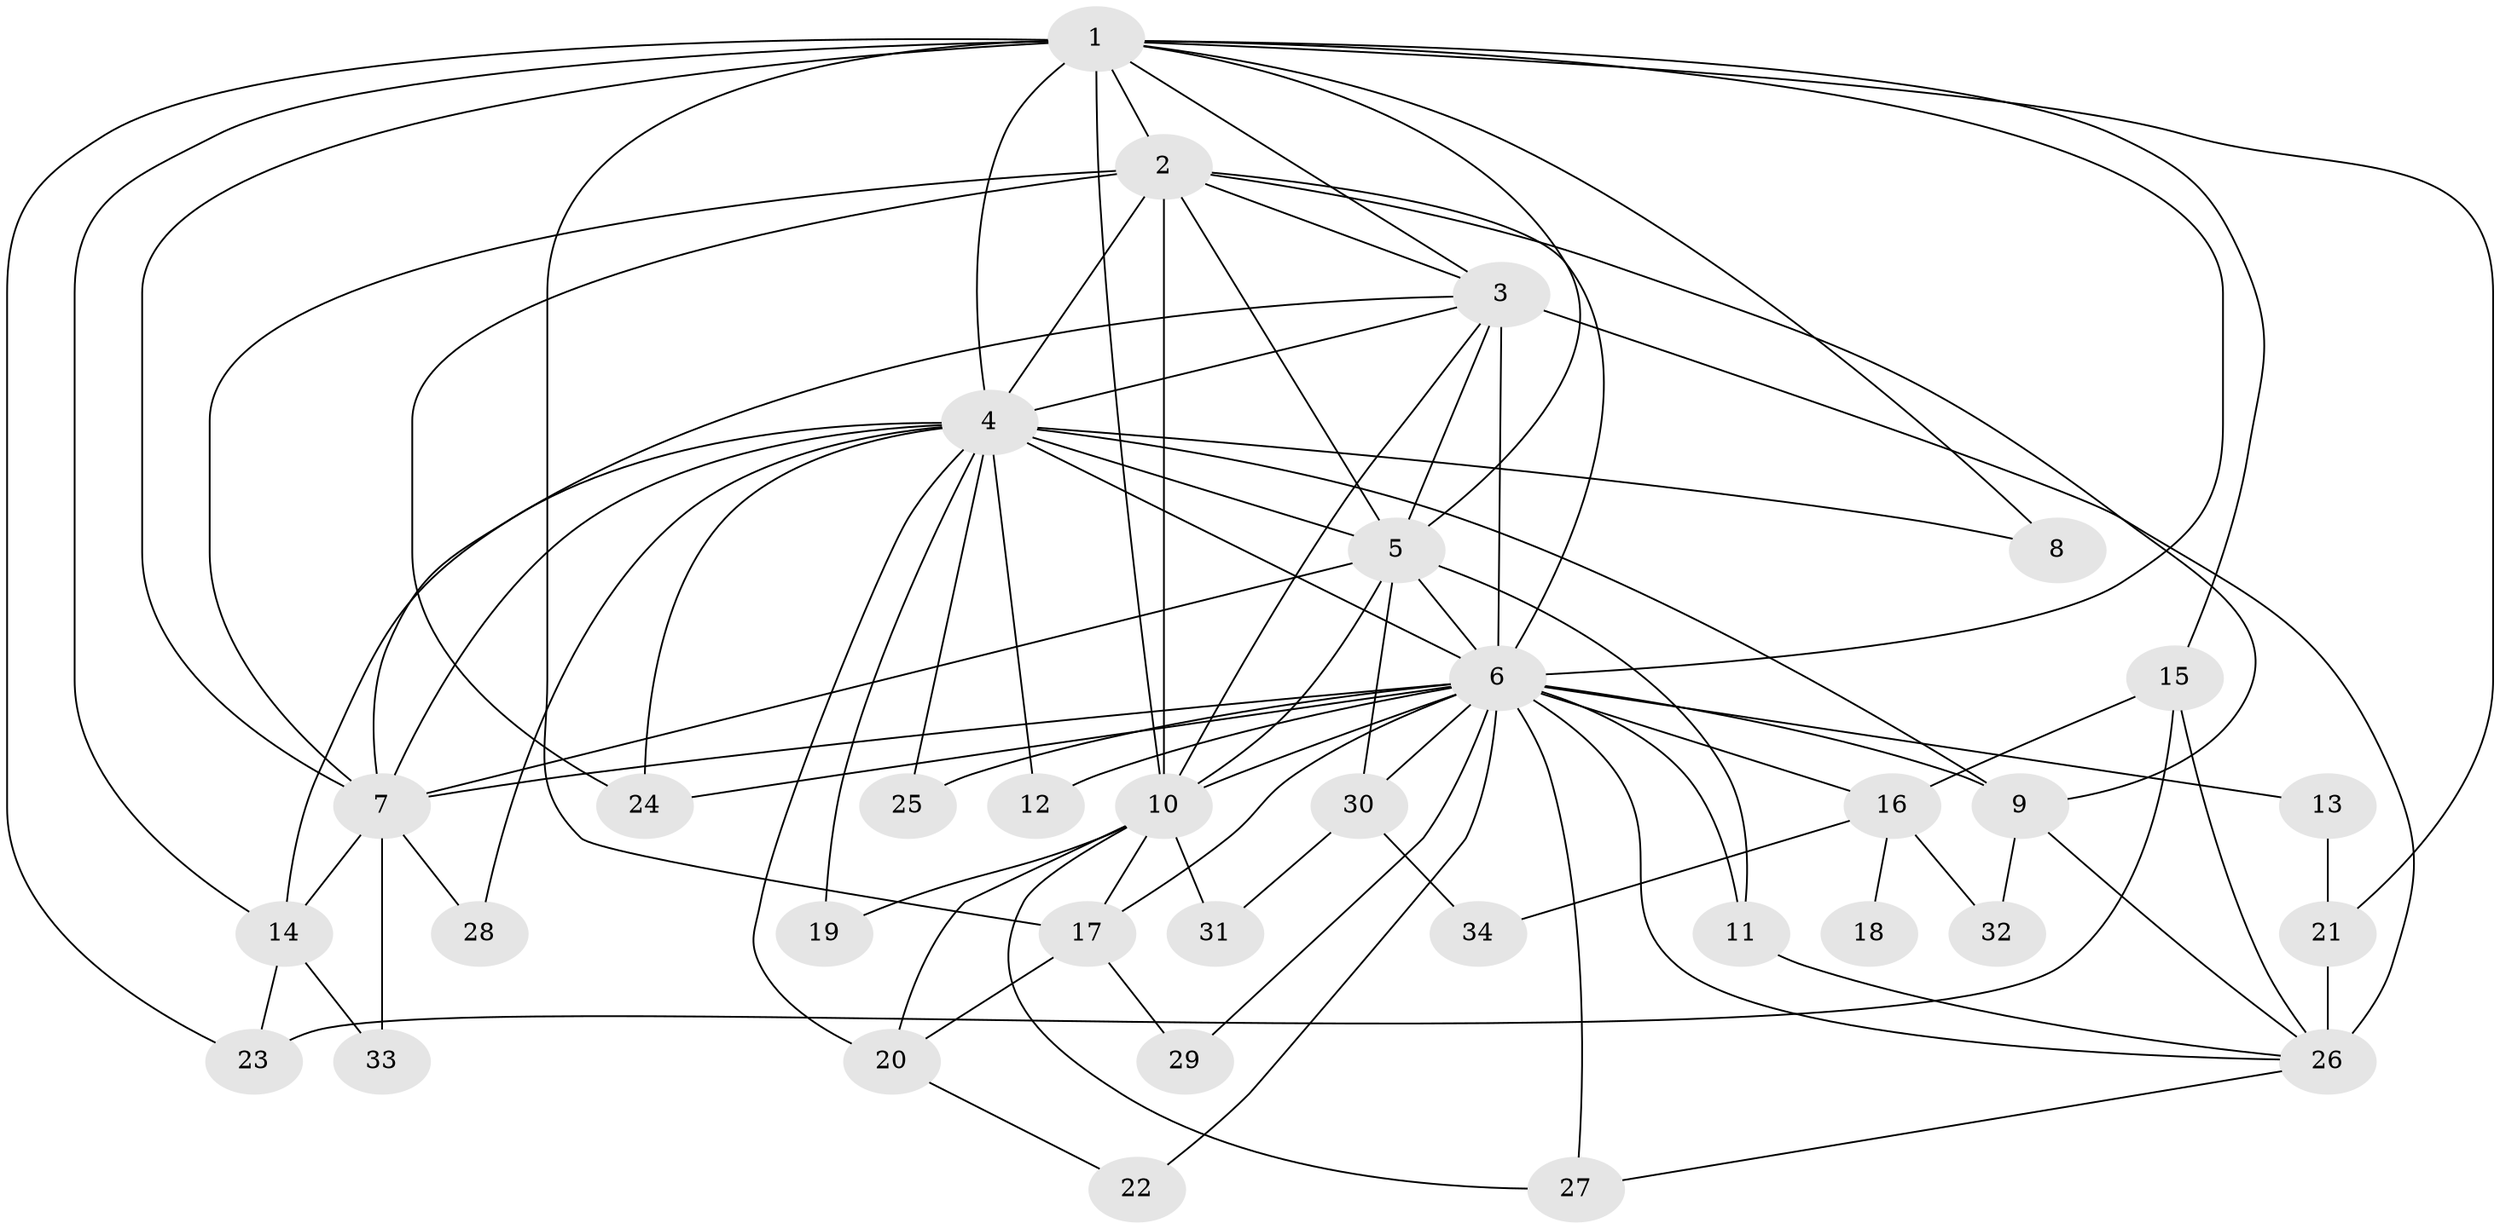 // original degree distribution, {19: 0.029850746268656716, 26: 0.014925373134328358, 18: 0.029850746268656716, 10: 0.014925373134328358, 13: 0.014925373134328358, 24: 0.014925373134328358, 12: 0.014925373134328358, 14: 0.014925373134328358, 2: 0.5671641791044776, 4: 0.07462686567164178, 3: 0.16417910447761194, 5: 0.029850746268656716, 6: 0.014925373134328358}
// Generated by graph-tools (version 1.1) at 2025/35/03/09/25 02:35:13]
// undirected, 34 vertices, 86 edges
graph export_dot {
graph [start="1"]
  node [color=gray90,style=filled];
  1;
  2;
  3;
  4;
  5;
  6;
  7;
  8;
  9;
  10;
  11;
  12;
  13;
  14;
  15;
  16;
  17;
  18;
  19;
  20;
  21;
  22;
  23;
  24;
  25;
  26;
  27;
  28;
  29;
  30;
  31;
  32;
  33;
  34;
  1 -- 2 [weight=1.0];
  1 -- 3 [weight=1.0];
  1 -- 4 [weight=2.0];
  1 -- 5 [weight=1.0];
  1 -- 6 [weight=3.0];
  1 -- 7 [weight=2.0];
  1 -- 8 [weight=1.0];
  1 -- 10 [weight=2.0];
  1 -- 14 [weight=1.0];
  1 -- 15 [weight=1.0];
  1 -- 17 [weight=1.0];
  1 -- 21 [weight=1.0];
  1 -- 23 [weight=1.0];
  2 -- 3 [weight=1.0];
  2 -- 4 [weight=2.0];
  2 -- 5 [weight=1.0];
  2 -- 6 [weight=3.0];
  2 -- 7 [weight=2.0];
  2 -- 9 [weight=1.0];
  2 -- 10 [weight=12.0];
  2 -- 24 [weight=1.0];
  3 -- 4 [weight=2.0];
  3 -- 5 [weight=1.0];
  3 -- 6 [weight=3.0];
  3 -- 7 [weight=2.0];
  3 -- 10 [weight=1.0];
  3 -- 26 [weight=7.0];
  4 -- 5 [weight=2.0];
  4 -- 6 [weight=4.0];
  4 -- 7 [weight=4.0];
  4 -- 8 [weight=1.0];
  4 -- 9 [weight=1.0];
  4 -- 12 [weight=1.0];
  4 -- 14 [weight=1.0];
  4 -- 19 [weight=1.0];
  4 -- 20 [weight=1.0];
  4 -- 24 [weight=1.0];
  4 -- 25 [weight=1.0];
  4 -- 28 [weight=1.0];
  5 -- 6 [weight=2.0];
  5 -- 7 [weight=3.0];
  5 -- 10 [weight=1.0];
  5 -- 11 [weight=1.0];
  5 -- 30 [weight=1.0];
  6 -- 7 [weight=4.0];
  6 -- 9 [weight=2.0];
  6 -- 10 [weight=2.0];
  6 -- 11 [weight=1.0];
  6 -- 12 [weight=2.0];
  6 -- 13 [weight=1.0];
  6 -- 16 [weight=1.0];
  6 -- 17 [weight=1.0];
  6 -- 22 [weight=1.0];
  6 -- 24 [weight=1.0];
  6 -- 25 [weight=1.0];
  6 -- 26 [weight=2.0];
  6 -- 27 [weight=1.0];
  6 -- 29 [weight=1.0];
  6 -- 30 [weight=1.0];
  7 -- 14 [weight=3.0];
  7 -- 28 [weight=1.0];
  7 -- 33 [weight=1.0];
  9 -- 26 [weight=1.0];
  9 -- 32 [weight=1.0];
  10 -- 17 [weight=1.0];
  10 -- 19 [weight=1.0];
  10 -- 20 [weight=1.0];
  10 -- 27 [weight=1.0];
  10 -- 31 [weight=1.0];
  11 -- 26 [weight=2.0];
  13 -- 21 [weight=1.0];
  14 -- 23 [weight=1.0];
  14 -- 33 [weight=1.0];
  15 -- 16 [weight=1.0];
  15 -- 23 [weight=1.0];
  15 -- 26 [weight=1.0];
  16 -- 18 [weight=1.0];
  16 -- 32 [weight=1.0];
  16 -- 34 [weight=1.0];
  17 -- 20 [weight=1.0];
  17 -- 29 [weight=1.0];
  20 -- 22 [weight=1.0];
  21 -- 26 [weight=1.0];
  26 -- 27 [weight=1.0];
  30 -- 31 [weight=1.0];
  30 -- 34 [weight=1.0];
}
